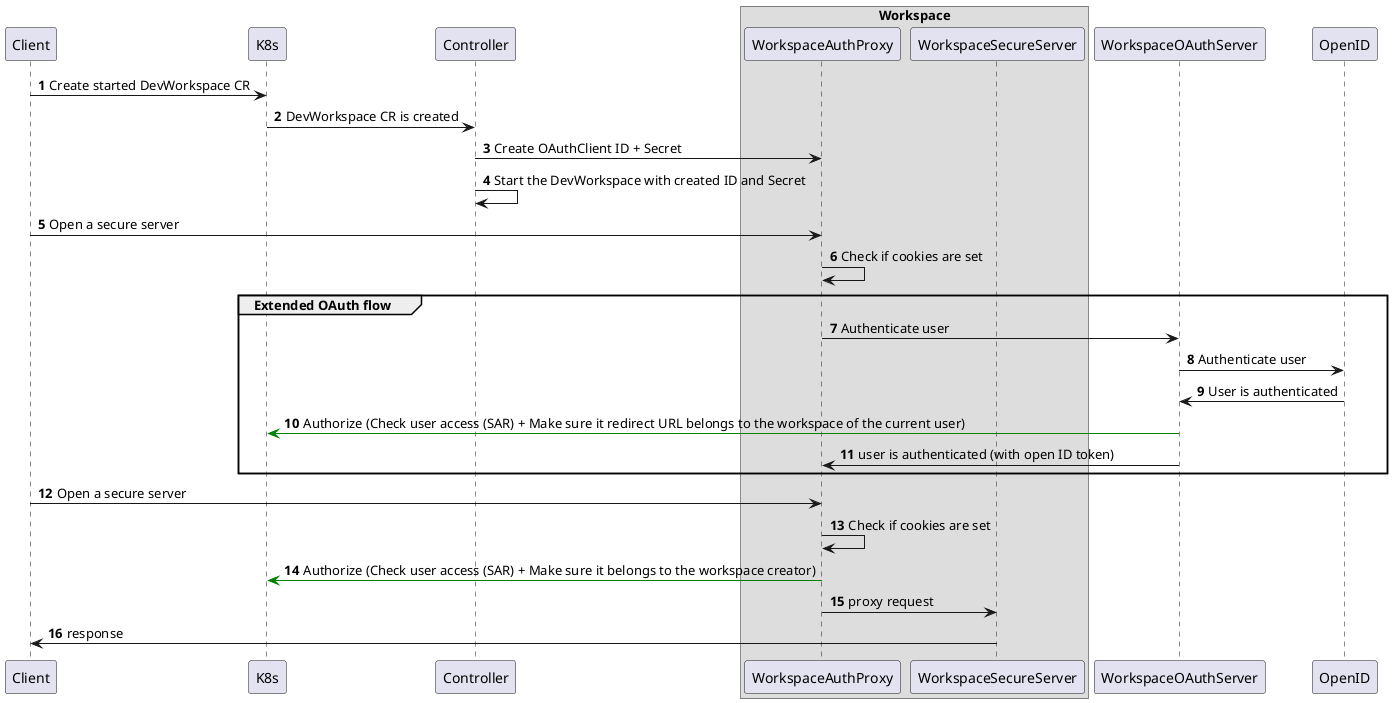 @startuml

participant Client
participant K8s
participant Controller

box Workspace
participant WorkspaceAuthProxy
participant WorkspaceSecureServer
end box

participant WorkspaceOAuthServer
participant OpenID

autonumber
skinparam SequenceGroupBodyBackgroundColor transparent

Client -> K8s: Create started DevWorkspace CR
K8s -> Controller: DevWorkspace CR is created
Controller -> WorkspaceAuthProxy: Create OAuthClient ID + Secret
Controller -> Controller: Start the DevWorkspace with created ID and Secret

Client -> WorkspaceAuthProxy: Open a secure server
WorkspaceAuthProxy -> WorkspaceAuthProxy: Check if cookies are set

group Extended OAuth flow
WorkspaceAuthProxy -> WorkspaceOAuthServer: Authenticate user
WorkspaceOAuthServer -> OpenID: Authenticate user
WorkspaceOAuthServer <- OpenID: User is authenticated
WorkspaceOAuthServer -[#green]> K8s: Authorize (Check user access (SAR) + Make sure it redirect URL belongs to the workspace of the current user)
WorkspaceOAuthServer -> WorkspaceAuthProxy: user is authenticated (with open ID token)
end

Client -> WorkspaceAuthProxy: Open a secure server
WorkspaceAuthProxy -> WorkspaceAuthProxy: Check if cookies are set
WorkspaceAuthProxy -[#green]> K8s: Authorize (Check user access (SAR) + Make sure it belongs to the workspace creator)
WorkspaceAuthProxy -> WorkspaceSecureServer: proxy request
WorkspaceSecureServer -> Client: response

@enduml
